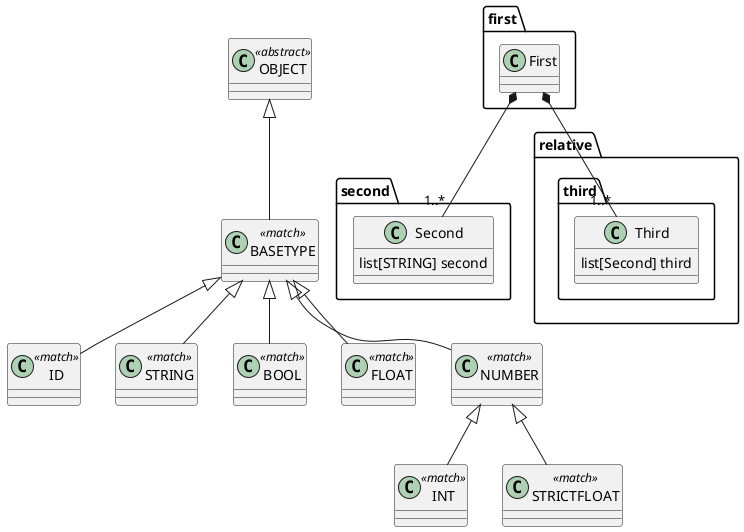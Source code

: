 @startuml
            set namespaceSeparator .
        first.First *-- "1..*" second.Second
first.First *-- "1..*" relative.third.Third
class first.First  {
}


class ID <<match>> {
}


class STRING <<match>> {
}


class BOOL <<match>> {
}


class INT <<match>> {
}


class FLOAT <<match>> {
}


class STRICTFLOAT <<match>> {
}


class NUMBER <<match>> {
}

NUMBER <|-- STRICTFLOAT
NUMBER <|-- INT

class BASETYPE <<match>> {
}

BASETYPE <|-- NUMBER
BASETYPE <|-- FLOAT
BASETYPE <|-- BOOL
BASETYPE <|-- ID
BASETYPE <|-- STRING

class OBJECT <<abstract>> {
}

OBJECT <|-- BASETYPE

class second.Second  {
list[STRING] second
}


class relative.third.Third  {
list[Second] third
}


@enduml
